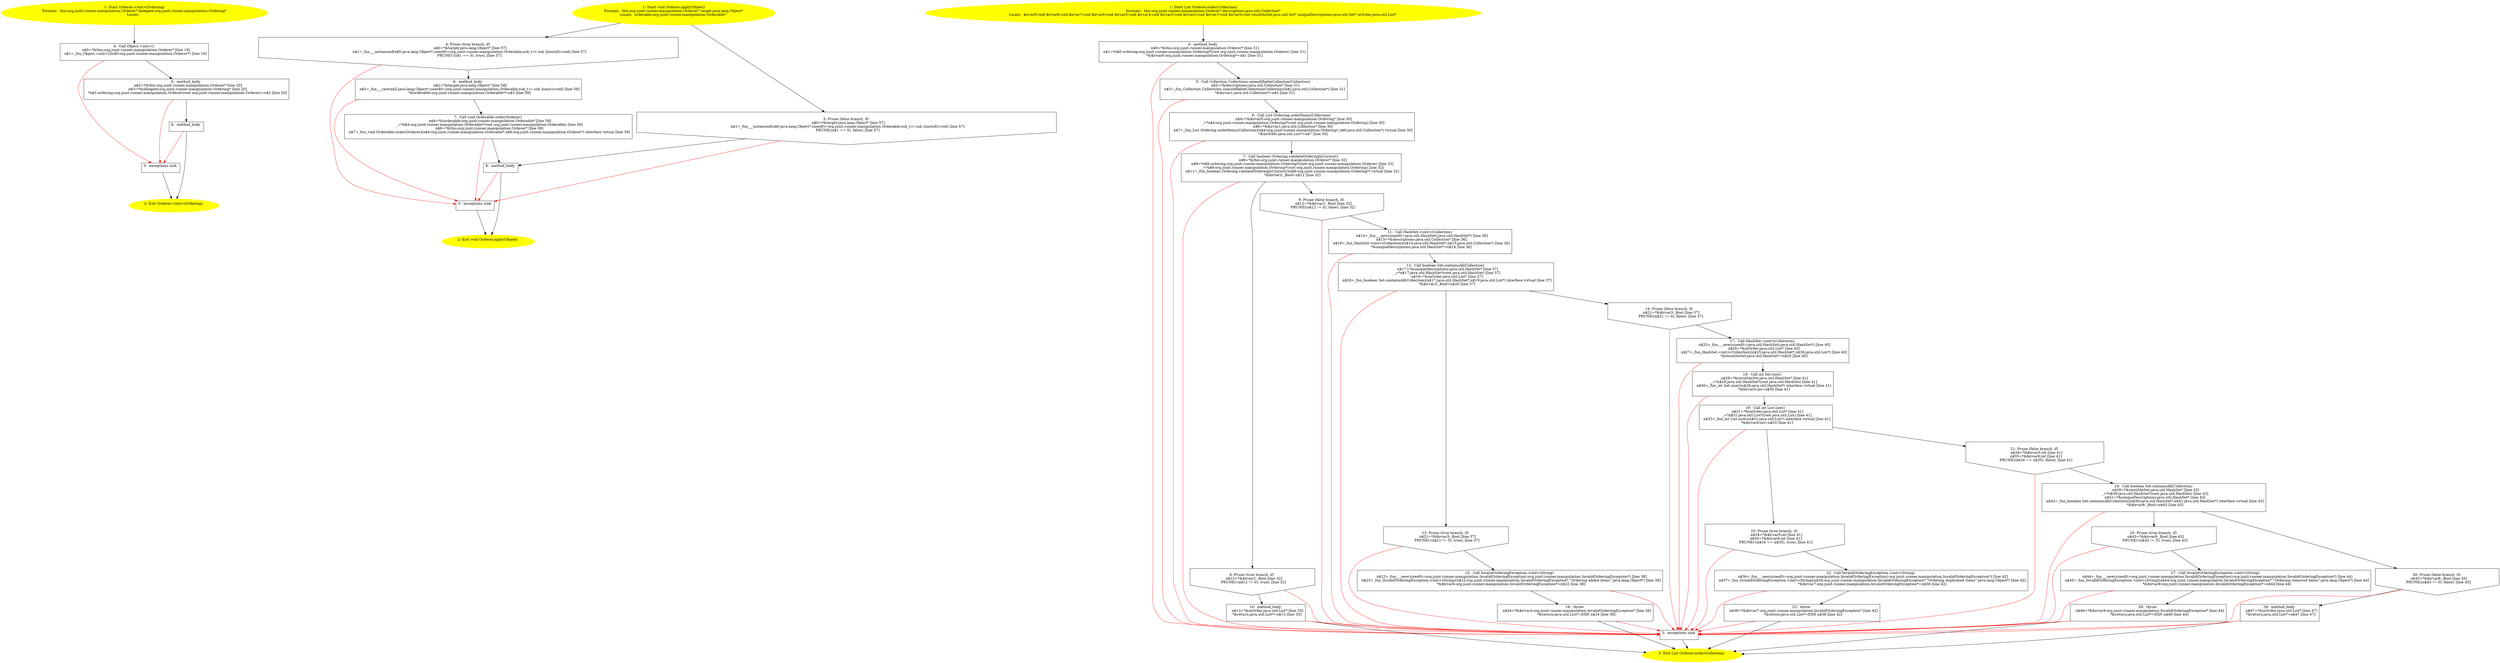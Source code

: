 /* @generated */
digraph cfg {
"org.junit.runner.manipulation.Orderer.<init>(org.junit.runner.manipulation.Ordering).95172a54df13add87d477e87bd391825_1" [label="1: Start Orderer.<init>(Ordering)\nFormals:  this:org.junit.runner.manipulation.Orderer* delegate:org.junit.runner.manipulation.Ordering*\nLocals:  \n  " color=yellow style=filled]
	

	 "org.junit.runner.manipulation.Orderer.<init>(org.junit.runner.manipulation.Ordering).95172a54df13add87d477e87bd391825_1" -> "org.junit.runner.manipulation.Orderer.<init>(org.junit.runner.manipulation.Ordering).95172a54df13add87d477e87bd391825_4" ;
"org.junit.runner.manipulation.Orderer.<init>(org.junit.runner.manipulation.Ordering).95172a54df13add87d477e87bd391825_2" [label="2: Exit Orderer.<init>(Ordering) \n  " color=yellow style=filled]
	

"org.junit.runner.manipulation.Orderer.<init>(org.junit.runner.manipulation.Ordering).95172a54df13add87d477e87bd391825_3" [label="3:  exceptions sink \n  " shape="box"]
	

	 "org.junit.runner.manipulation.Orderer.<init>(org.junit.runner.manipulation.Ordering).95172a54df13add87d477e87bd391825_3" -> "org.junit.runner.manipulation.Orderer.<init>(org.junit.runner.manipulation.Ordering).95172a54df13add87d477e87bd391825_2" ;
"org.junit.runner.manipulation.Orderer.<init>(org.junit.runner.manipulation.Ordering).95172a54df13add87d477e87bd391825_4" [label="4:  Call Object.<init>() \n   n$0=*&this:org.junit.runner.manipulation.Orderer* [line 19]\n  n$1=_fun_Object.<init>()(n$0:org.junit.runner.manipulation.Orderer*) [line 19]\n " shape="box"]
	

	 "org.junit.runner.manipulation.Orderer.<init>(org.junit.runner.manipulation.Ordering).95172a54df13add87d477e87bd391825_4" -> "org.junit.runner.manipulation.Orderer.<init>(org.junit.runner.manipulation.Ordering).95172a54df13add87d477e87bd391825_5" ;
	 "org.junit.runner.manipulation.Orderer.<init>(org.junit.runner.manipulation.Ordering).95172a54df13add87d477e87bd391825_4" -> "org.junit.runner.manipulation.Orderer.<init>(org.junit.runner.manipulation.Ordering).95172a54df13add87d477e87bd391825_3" [color="red" ];
"org.junit.runner.manipulation.Orderer.<init>(org.junit.runner.manipulation.Ordering).95172a54df13add87d477e87bd391825_5" [label="5:  method_body \n   n$2=*&this:org.junit.runner.manipulation.Orderer* [line 20]\n  n$3=*&delegate:org.junit.runner.manipulation.Ordering* [line 20]\n  *n$2.ordering:org.junit.runner.manipulation.Orderer(root org.junit.runner.manipulation.Orderer)=n$3 [line 20]\n " shape="box"]
	

	 "org.junit.runner.manipulation.Orderer.<init>(org.junit.runner.manipulation.Ordering).95172a54df13add87d477e87bd391825_5" -> "org.junit.runner.manipulation.Orderer.<init>(org.junit.runner.manipulation.Ordering).95172a54df13add87d477e87bd391825_6" ;
	 "org.junit.runner.manipulation.Orderer.<init>(org.junit.runner.manipulation.Ordering).95172a54df13add87d477e87bd391825_5" -> "org.junit.runner.manipulation.Orderer.<init>(org.junit.runner.manipulation.Ordering).95172a54df13add87d477e87bd391825_3" [color="red" ];
"org.junit.runner.manipulation.Orderer.<init>(org.junit.runner.manipulation.Ordering).95172a54df13add87d477e87bd391825_6" [label="6:  method_body \n  " shape="box"]
	

	 "org.junit.runner.manipulation.Orderer.<init>(org.junit.runner.manipulation.Ordering).95172a54df13add87d477e87bd391825_6" -> "org.junit.runner.manipulation.Orderer.<init>(org.junit.runner.manipulation.Ordering).95172a54df13add87d477e87bd391825_2" ;
	 "org.junit.runner.manipulation.Orderer.<init>(org.junit.runner.manipulation.Ordering).95172a54df13add87d477e87bd391825_6" -> "org.junit.runner.manipulation.Orderer.<init>(org.junit.runner.manipulation.Ordering).95172a54df13add87d477e87bd391825_3" [color="red" ];
"org.junit.runner.manipulation.Orderer.apply(java.lang.Object):void.17057fcf87f6c75ee6af06251559b785_1" [label="1: Start void Orderer.apply(Object)\nFormals:  this:org.junit.runner.manipulation.Orderer* target:java.lang.Object*\nLocals:  orderable:org.junit.runner.manipulation.Orderable* \n  " color=yellow style=filled]
	

	 "org.junit.runner.manipulation.Orderer.apply(java.lang.Object):void.17057fcf87f6c75ee6af06251559b785_1" -> "org.junit.runner.manipulation.Orderer.apply(java.lang.Object):void.17057fcf87f6c75ee6af06251559b785_4" ;
	 "org.junit.runner.manipulation.Orderer.apply(java.lang.Object):void.17057fcf87f6c75ee6af06251559b785_1" -> "org.junit.runner.manipulation.Orderer.apply(java.lang.Object):void.17057fcf87f6c75ee6af06251559b785_5" ;
"org.junit.runner.manipulation.Orderer.apply(java.lang.Object):void.17057fcf87f6c75ee6af06251559b785_2" [label="2: Exit void Orderer.apply(Object) \n  " color=yellow style=filled]
	

"org.junit.runner.manipulation.Orderer.apply(java.lang.Object):void.17057fcf87f6c75ee6af06251559b785_3" [label="3:  exceptions sink \n  " shape="box"]
	

	 "org.junit.runner.manipulation.Orderer.apply(java.lang.Object):void.17057fcf87f6c75ee6af06251559b785_3" -> "org.junit.runner.manipulation.Orderer.apply(java.lang.Object):void.17057fcf87f6c75ee6af06251559b785_2" ;
"org.junit.runner.manipulation.Orderer.apply(java.lang.Object):void.17057fcf87f6c75ee6af06251559b785_4" [label="4: Prune (true branch, if) \n   n$0=*&target:java.lang.Object* [line 57]\n  n$1=_fun___instanceof(n$0:java.lang.Object*,sizeof(t=org.junit.runner.manipulation.Orderable;sub_t=( sub )(instof)):void) [line 57]\n  PRUNE(!(n$1 == 0), true); [line 57]\n " shape="invhouse"]
	

	 "org.junit.runner.manipulation.Orderer.apply(java.lang.Object):void.17057fcf87f6c75ee6af06251559b785_4" -> "org.junit.runner.manipulation.Orderer.apply(java.lang.Object):void.17057fcf87f6c75ee6af06251559b785_6" ;
	 "org.junit.runner.manipulation.Orderer.apply(java.lang.Object):void.17057fcf87f6c75ee6af06251559b785_4" -> "org.junit.runner.manipulation.Orderer.apply(java.lang.Object):void.17057fcf87f6c75ee6af06251559b785_3" [color="red" ];
"org.junit.runner.manipulation.Orderer.apply(java.lang.Object):void.17057fcf87f6c75ee6af06251559b785_5" [label="5: Prune (false branch, if) \n   n$0=*&target:java.lang.Object* [line 57]\n  n$1=_fun___instanceof(n$0:java.lang.Object*,sizeof(t=org.junit.runner.manipulation.Orderable;sub_t=( sub )(instof)):void) [line 57]\n  PRUNE((n$1 == 0), false); [line 57]\n " shape="invhouse"]
	

	 "org.junit.runner.manipulation.Orderer.apply(java.lang.Object):void.17057fcf87f6c75ee6af06251559b785_5" -> "org.junit.runner.manipulation.Orderer.apply(java.lang.Object):void.17057fcf87f6c75ee6af06251559b785_8" ;
	 "org.junit.runner.manipulation.Orderer.apply(java.lang.Object):void.17057fcf87f6c75ee6af06251559b785_5" -> "org.junit.runner.manipulation.Orderer.apply(java.lang.Object):void.17057fcf87f6c75ee6af06251559b785_3" [color="red" ];
"org.junit.runner.manipulation.Orderer.apply(java.lang.Object):void.17057fcf87f6c75ee6af06251559b785_6" [label="6:  method_body \n   n$2=*&target:java.lang.Object* [line 58]\n  n$3=_fun___cast(n$2:java.lang.Object*,sizeof(t=org.junit.runner.manipulation.Orderable;sub_t=( sub )(cast)):void) [line 58]\n  *&orderable:org.junit.runner.manipulation.Orderable*=n$3 [line 58]\n " shape="box"]
	

	 "org.junit.runner.manipulation.Orderer.apply(java.lang.Object):void.17057fcf87f6c75ee6af06251559b785_6" -> "org.junit.runner.manipulation.Orderer.apply(java.lang.Object):void.17057fcf87f6c75ee6af06251559b785_7" ;
	 "org.junit.runner.manipulation.Orderer.apply(java.lang.Object):void.17057fcf87f6c75ee6af06251559b785_6" -> "org.junit.runner.manipulation.Orderer.apply(java.lang.Object):void.17057fcf87f6c75ee6af06251559b785_3" [color="red" ];
"org.junit.runner.manipulation.Orderer.apply(java.lang.Object):void.17057fcf87f6c75ee6af06251559b785_7" [label="7:  Call void Orderable.order(Orderer) \n   n$4=*&orderable:org.junit.runner.manipulation.Orderable* [line 59]\n  _=*n$4:org.junit.runner.manipulation.Orderable*(root org.junit.runner.manipulation.Orderable) [line 59]\n  n$6=*&this:org.junit.runner.manipulation.Orderer* [line 59]\n  n$7=_fun_void Orderable.order(Orderer)(n$4:org.junit.runner.manipulation.Orderable*,n$6:org.junit.runner.manipulation.Orderer*) interface virtual [line 59]\n " shape="box"]
	

	 "org.junit.runner.manipulation.Orderer.apply(java.lang.Object):void.17057fcf87f6c75ee6af06251559b785_7" -> "org.junit.runner.manipulation.Orderer.apply(java.lang.Object):void.17057fcf87f6c75ee6af06251559b785_8" ;
	 "org.junit.runner.manipulation.Orderer.apply(java.lang.Object):void.17057fcf87f6c75ee6af06251559b785_7" -> "org.junit.runner.manipulation.Orderer.apply(java.lang.Object):void.17057fcf87f6c75ee6af06251559b785_3" [color="red" ];
"org.junit.runner.manipulation.Orderer.apply(java.lang.Object):void.17057fcf87f6c75ee6af06251559b785_8" [label="8:  method_body \n  " shape="box"]
	

	 "org.junit.runner.manipulation.Orderer.apply(java.lang.Object):void.17057fcf87f6c75ee6af06251559b785_8" -> "org.junit.runner.manipulation.Orderer.apply(java.lang.Object):void.17057fcf87f6c75ee6af06251559b785_2" ;
	 "org.junit.runner.manipulation.Orderer.apply(java.lang.Object):void.17057fcf87f6c75ee6af06251559b785_8" -> "org.junit.runner.manipulation.Orderer.apply(java.lang.Object):void.17057fcf87f6c75ee6af06251559b785_3" [color="red" ];
"org.junit.runner.manipulation.Orderer.order(java.util.Collection):java.util.List.30d7fe86133164f8639c0d1f185ce03c_1" [label="1: Start List Orderer.order(Collection)\nFormals:  this:org.junit.runner.manipulation.Orderer* descriptions:java.util.Collection*\nLocals:  $irvar9:void $irvar8:void $irvar7:void $irvar6:void $irvar5:void $irvar4:void $irvar3:void $irvar2:void $irvar1:void $irvar0:void resultAsSet:java.util.Set* uniqueDescriptions:java.util.Set* inOrder:java.util.List* \n  " color=yellow style=filled]
	

	 "org.junit.runner.manipulation.Orderer.order(java.util.Collection):java.util.List.30d7fe86133164f8639c0d1f185ce03c_1" -> "org.junit.runner.manipulation.Orderer.order(java.util.Collection):java.util.List.30d7fe86133164f8639c0d1f185ce03c_4" ;
"org.junit.runner.manipulation.Orderer.order(java.util.Collection):java.util.List.30d7fe86133164f8639c0d1f185ce03c_2" [label="2: Exit List Orderer.order(Collection) \n  " color=yellow style=filled]
	

"org.junit.runner.manipulation.Orderer.order(java.util.Collection):java.util.List.30d7fe86133164f8639c0d1f185ce03c_3" [label="3:  exceptions sink \n  " shape="box"]
	

	 "org.junit.runner.manipulation.Orderer.order(java.util.Collection):java.util.List.30d7fe86133164f8639c0d1f185ce03c_3" -> "org.junit.runner.manipulation.Orderer.order(java.util.Collection):java.util.List.30d7fe86133164f8639c0d1f185ce03c_2" ;
"org.junit.runner.manipulation.Orderer.order(java.util.Collection):java.util.List.30d7fe86133164f8639c0d1f185ce03c_4" [label="4:  method_body \n   n$0=*&this:org.junit.runner.manipulation.Orderer* [line 31]\n  n$1=*n$0.ordering:org.junit.runner.manipulation.Ordering*(root org.junit.runner.manipulation.Orderer) [line 31]\n  *&$irvar0:org.junit.runner.manipulation.Ordering*=n$1 [line 31]\n " shape="box"]
	

	 "org.junit.runner.manipulation.Orderer.order(java.util.Collection):java.util.List.30d7fe86133164f8639c0d1f185ce03c_4" -> "org.junit.runner.manipulation.Orderer.order(java.util.Collection):java.util.List.30d7fe86133164f8639c0d1f185ce03c_5" ;
	 "org.junit.runner.manipulation.Orderer.order(java.util.Collection):java.util.List.30d7fe86133164f8639c0d1f185ce03c_4" -> "org.junit.runner.manipulation.Orderer.order(java.util.Collection):java.util.List.30d7fe86133164f8639c0d1f185ce03c_3" [color="red" ];
"org.junit.runner.manipulation.Orderer.order(java.util.Collection):java.util.List.30d7fe86133164f8639c0d1f185ce03c_5" [label="5:  Call Collection Collections.unmodifiableCollection(Collection) \n   n$2=*&descriptions:java.util.Collection* [line 31]\n  n$3=_fun_Collection Collections.unmodifiableCollection(Collection)(n$2:java.util.Collection*) [line 31]\n  *&$irvar1:java.util.Collection*=n$3 [line 31]\n " shape="box"]
	

	 "org.junit.runner.manipulation.Orderer.order(java.util.Collection):java.util.List.30d7fe86133164f8639c0d1f185ce03c_5" -> "org.junit.runner.manipulation.Orderer.order(java.util.Collection):java.util.List.30d7fe86133164f8639c0d1f185ce03c_6" ;
	 "org.junit.runner.manipulation.Orderer.order(java.util.Collection):java.util.List.30d7fe86133164f8639c0d1f185ce03c_5" -> "org.junit.runner.manipulation.Orderer.order(java.util.Collection):java.util.List.30d7fe86133164f8639c0d1f185ce03c_3" [color="red" ];
"org.junit.runner.manipulation.Orderer.order(java.util.Collection):java.util.List.30d7fe86133164f8639c0d1f185ce03c_6" [label="6:  Call List Ordering.orderItems(Collection) \n   n$4=*&$irvar0:org.junit.runner.manipulation.Ordering* [line 30]\n  _=*n$4:org.junit.runner.manipulation.Ordering*(root org.junit.runner.manipulation.Ordering) [line 30]\n  n$6=*&$irvar1:java.util.Collection* [line 30]\n  n$7=_fun_List Ordering.orderItems(Collection)(n$4:org.junit.runner.manipulation.Ordering*,n$6:java.util.Collection*) virtual [line 30]\n  *&inOrder:java.util.List*=n$7 [line 30]\n " shape="box"]
	

	 "org.junit.runner.manipulation.Orderer.order(java.util.Collection):java.util.List.30d7fe86133164f8639c0d1f185ce03c_6" -> "org.junit.runner.manipulation.Orderer.order(java.util.Collection):java.util.List.30d7fe86133164f8639c0d1f185ce03c_7" ;
	 "org.junit.runner.manipulation.Orderer.order(java.util.Collection):java.util.List.30d7fe86133164f8639c0d1f185ce03c_6" -> "org.junit.runner.manipulation.Orderer.order(java.util.Collection):java.util.List.30d7fe86133164f8639c0d1f185ce03c_3" [color="red" ];
"org.junit.runner.manipulation.Orderer.order(java.util.Collection):java.util.List.30d7fe86133164f8639c0d1f185ce03c_7" [label="7:  Call boolean Ordering.validateOrderingIsCorrect() \n   n$8=*&this:org.junit.runner.manipulation.Orderer* [line 32]\n  n$9=*n$8.ordering:org.junit.runner.manipulation.Ordering*(root org.junit.runner.manipulation.Orderer) [line 32]\n  _=*n$9:org.junit.runner.manipulation.Ordering*(root org.junit.runner.manipulation.Ordering) [line 32]\n  n$11=_fun_boolean Ordering.validateOrderingIsCorrect()(n$9:org.junit.runner.manipulation.Ordering*) virtual [line 32]\n  *&$irvar2:_Bool=n$11 [line 32]\n " shape="box"]
	

	 "org.junit.runner.manipulation.Orderer.order(java.util.Collection):java.util.List.30d7fe86133164f8639c0d1f185ce03c_7" -> "org.junit.runner.manipulation.Orderer.order(java.util.Collection):java.util.List.30d7fe86133164f8639c0d1f185ce03c_8" ;
	 "org.junit.runner.manipulation.Orderer.order(java.util.Collection):java.util.List.30d7fe86133164f8639c0d1f185ce03c_7" -> "org.junit.runner.manipulation.Orderer.order(java.util.Collection):java.util.List.30d7fe86133164f8639c0d1f185ce03c_9" ;
	 "org.junit.runner.manipulation.Orderer.order(java.util.Collection):java.util.List.30d7fe86133164f8639c0d1f185ce03c_7" -> "org.junit.runner.manipulation.Orderer.order(java.util.Collection):java.util.List.30d7fe86133164f8639c0d1f185ce03c_3" [color="red" ];
"org.junit.runner.manipulation.Orderer.order(java.util.Collection):java.util.List.30d7fe86133164f8639c0d1f185ce03c_8" [label="8: Prune (true branch, if) \n   n$12=*&$irvar2:_Bool [line 32]\n  PRUNE(!(n$12 != 0), true); [line 32]\n " shape="invhouse"]
	

	 "org.junit.runner.manipulation.Orderer.order(java.util.Collection):java.util.List.30d7fe86133164f8639c0d1f185ce03c_8" -> "org.junit.runner.manipulation.Orderer.order(java.util.Collection):java.util.List.30d7fe86133164f8639c0d1f185ce03c_10" ;
	 "org.junit.runner.manipulation.Orderer.order(java.util.Collection):java.util.List.30d7fe86133164f8639c0d1f185ce03c_8" -> "org.junit.runner.manipulation.Orderer.order(java.util.Collection):java.util.List.30d7fe86133164f8639c0d1f185ce03c_3" [color="red" ];
"org.junit.runner.manipulation.Orderer.order(java.util.Collection):java.util.List.30d7fe86133164f8639c0d1f185ce03c_9" [label="9: Prune (false branch, if) \n   n$12=*&$irvar2:_Bool [line 32]\n  PRUNE((n$12 != 0), false); [line 32]\n " shape="invhouse"]
	

	 "org.junit.runner.manipulation.Orderer.order(java.util.Collection):java.util.List.30d7fe86133164f8639c0d1f185ce03c_9" -> "org.junit.runner.manipulation.Orderer.order(java.util.Collection):java.util.List.30d7fe86133164f8639c0d1f185ce03c_11" ;
	 "org.junit.runner.manipulation.Orderer.order(java.util.Collection):java.util.List.30d7fe86133164f8639c0d1f185ce03c_9" -> "org.junit.runner.manipulation.Orderer.order(java.util.Collection):java.util.List.30d7fe86133164f8639c0d1f185ce03c_3" [color="red" ];
"org.junit.runner.manipulation.Orderer.order(java.util.Collection):java.util.List.30d7fe86133164f8639c0d1f185ce03c_10" [label="10:  method_body \n   n$13=*&inOrder:java.util.List* [line 33]\n  *&return:java.util.List*=n$13 [line 33]\n " shape="box"]
	

	 "org.junit.runner.manipulation.Orderer.order(java.util.Collection):java.util.List.30d7fe86133164f8639c0d1f185ce03c_10" -> "org.junit.runner.manipulation.Orderer.order(java.util.Collection):java.util.List.30d7fe86133164f8639c0d1f185ce03c_2" ;
	 "org.junit.runner.manipulation.Orderer.order(java.util.Collection):java.util.List.30d7fe86133164f8639c0d1f185ce03c_10" -> "org.junit.runner.manipulation.Orderer.order(java.util.Collection):java.util.List.30d7fe86133164f8639c0d1f185ce03c_3" [color="red" ];
"org.junit.runner.manipulation.Orderer.order(java.util.Collection):java.util.List.30d7fe86133164f8639c0d1f185ce03c_11" [label="11:  Call HashSet.<init>(Collection) \n   n$14=_fun___new(sizeof(t=java.util.HashSet):java.util.HashSet*) [line 36]\n  n$15=*&descriptions:java.util.Collection* [line 36]\n  n$16=_fun_HashSet.<init>(Collection)(n$14:java.util.HashSet*,n$15:java.util.Collection*) [line 36]\n  *&uniqueDescriptions:java.util.HashSet*=n$14 [line 36]\n " shape="box"]
	

	 "org.junit.runner.manipulation.Orderer.order(java.util.Collection):java.util.List.30d7fe86133164f8639c0d1f185ce03c_11" -> "org.junit.runner.manipulation.Orderer.order(java.util.Collection):java.util.List.30d7fe86133164f8639c0d1f185ce03c_12" ;
	 "org.junit.runner.manipulation.Orderer.order(java.util.Collection):java.util.List.30d7fe86133164f8639c0d1f185ce03c_11" -> "org.junit.runner.manipulation.Orderer.order(java.util.Collection):java.util.List.30d7fe86133164f8639c0d1f185ce03c_3" [color="red" ];
"org.junit.runner.manipulation.Orderer.order(java.util.Collection):java.util.List.30d7fe86133164f8639c0d1f185ce03c_12" [label="12:  Call boolean Set.containsAll(Collection) \n   n$17=*&uniqueDescriptions:java.util.HashSet* [line 37]\n  _=*n$17:java.util.HashSet*(root java.util.HashSet) [line 37]\n  n$19=*&inOrder:java.util.List* [line 37]\n  n$20=_fun_boolean Set.containsAll(Collection)(n$17:java.util.HashSet*,n$19:java.util.List*) interface virtual [line 37]\n  *&$irvar3:_Bool=n$20 [line 37]\n " shape="box"]
	

	 "org.junit.runner.manipulation.Orderer.order(java.util.Collection):java.util.List.30d7fe86133164f8639c0d1f185ce03c_12" -> "org.junit.runner.manipulation.Orderer.order(java.util.Collection):java.util.List.30d7fe86133164f8639c0d1f185ce03c_13" ;
	 "org.junit.runner.manipulation.Orderer.order(java.util.Collection):java.util.List.30d7fe86133164f8639c0d1f185ce03c_12" -> "org.junit.runner.manipulation.Orderer.order(java.util.Collection):java.util.List.30d7fe86133164f8639c0d1f185ce03c_14" ;
	 "org.junit.runner.manipulation.Orderer.order(java.util.Collection):java.util.List.30d7fe86133164f8639c0d1f185ce03c_12" -> "org.junit.runner.manipulation.Orderer.order(java.util.Collection):java.util.List.30d7fe86133164f8639c0d1f185ce03c_3" [color="red" ];
"org.junit.runner.manipulation.Orderer.order(java.util.Collection):java.util.List.30d7fe86133164f8639c0d1f185ce03c_13" [label="13: Prune (true branch, if) \n   n$21=*&$irvar3:_Bool [line 37]\n  PRUNE(!(n$21 != 0), true); [line 37]\n " shape="invhouse"]
	

	 "org.junit.runner.manipulation.Orderer.order(java.util.Collection):java.util.List.30d7fe86133164f8639c0d1f185ce03c_13" -> "org.junit.runner.manipulation.Orderer.order(java.util.Collection):java.util.List.30d7fe86133164f8639c0d1f185ce03c_15" ;
	 "org.junit.runner.manipulation.Orderer.order(java.util.Collection):java.util.List.30d7fe86133164f8639c0d1f185ce03c_13" -> "org.junit.runner.manipulation.Orderer.order(java.util.Collection):java.util.List.30d7fe86133164f8639c0d1f185ce03c_3" [color="red" ];
"org.junit.runner.manipulation.Orderer.order(java.util.Collection):java.util.List.30d7fe86133164f8639c0d1f185ce03c_14" [label="14: Prune (false branch, if) \n   n$21=*&$irvar3:_Bool [line 37]\n  PRUNE((n$21 != 0), false); [line 37]\n " shape="invhouse"]
	

	 "org.junit.runner.manipulation.Orderer.order(java.util.Collection):java.util.List.30d7fe86133164f8639c0d1f185ce03c_14" -> "org.junit.runner.manipulation.Orderer.order(java.util.Collection):java.util.List.30d7fe86133164f8639c0d1f185ce03c_17" ;
	 "org.junit.runner.manipulation.Orderer.order(java.util.Collection):java.util.List.30d7fe86133164f8639c0d1f185ce03c_14" -> "org.junit.runner.manipulation.Orderer.order(java.util.Collection):java.util.List.30d7fe86133164f8639c0d1f185ce03c_3" [color="red" ];
"org.junit.runner.manipulation.Orderer.order(java.util.Collection):java.util.List.30d7fe86133164f8639c0d1f185ce03c_15" [label="15:  Call InvalidOrderingException.<init>(String) \n   n$22=_fun___new(sizeof(t=org.junit.runner.manipulation.InvalidOrderingException):org.junit.runner.manipulation.InvalidOrderingException*) [line 38]\n  n$23=_fun_InvalidOrderingException.<init>(String)(n$22:org.junit.runner.manipulation.InvalidOrderingException*,\"Ordering added items\":java.lang.Object*) [line 38]\n  *&$irvar4:org.junit.runner.manipulation.InvalidOrderingException*=n$22 [line 38]\n " shape="box"]
	

	 "org.junit.runner.manipulation.Orderer.order(java.util.Collection):java.util.List.30d7fe86133164f8639c0d1f185ce03c_15" -> "org.junit.runner.manipulation.Orderer.order(java.util.Collection):java.util.List.30d7fe86133164f8639c0d1f185ce03c_16" ;
	 "org.junit.runner.manipulation.Orderer.order(java.util.Collection):java.util.List.30d7fe86133164f8639c0d1f185ce03c_15" -> "org.junit.runner.manipulation.Orderer.order(java.util.Collection):java.util.List.30d7fe86133164f8639c0d1f185ce03c_3" [color="red" ];
"org.junit.runner.manipulation.Orderer.order(java.util.Collection):java.util.List.30d7fe86133164f8639c0d1f185ce03c_16" [label="16:  throw \n   n$24=*&$irvar4:org.junit.runner.manipulation.InvalidOrderingException* [line 38]\n  *&return:java.util.List*=EXN n$24 [line 38]\n " shape="box"]
	

	 "org.junit.runner.manipulation.Orderer.order(java.util.Collection):java.util.List.30d7fe86133164f8639c0d1f185ce03c_16" -> "org.junit.runner.manipulation.Orderer.order(java.util.Collection):java.util.List.30d7fe86133164f8639c0d1f185ce03c_2" ;
	 "org.junit.runner.manipulation.Orderer.order(java.util.Collection):java.util.List.30d7fe86133164f8639c0d1f185ce03c_16" -> "org.junit.runner.manipulation.Orderer.order(java.util.Collection):java.util.List.30d7fe86133164f8639c0d1f185ce03c_3" [color="red" ];
"org.junit.runner.manipulation.Orderer.order(java.util.Collection):java.util.List.30d7fe86133164f8639c0d1f185ce03c_17" [label="17:  Call HashSet.<init>(Collection) \n   n$25=_fun___new(sizeof(t=java.util.HashSet):java.util.HashSet*) [line 40]\n  n$26=*&inOrder:java.util.List* [line 40]\n  n$27=_fun_HashSet.<init>(Collection)(n$25:java.util.HashSet*,n$26:java.util.List*) [line 40]\n  *&resultAsSet:java.util.HashSet*=n$25 [line 40]\n " shape="box"]
	

	 "org.junit.runner.manipulation.Orderer.order(java.util.Collection):java.util.List.30d7fe86133164f8639c0d1f185ce03c_17" -> "org.junit.runner.manipulation.Orderer.order(java.util.Collection):java.util.List.30d7fe86133164f8639c0d1f185ce03c_18" ;
	 "org.junit.runner.manipulation.Orderer.order(java.util.Collection):java.util.List.30d7fe86133164f8639c0d1f185ce03c_17" -> "org.junit.runner.manipulation.Orderer.order(java.util.Collection):java.util.List.30d7fe86133164f8639c0d1f185ce03c_3" [color="red" ];
"org.junit.runner.manipulation.Orderer.order(java.util.Collection):java.util.List.30d7fe86133164f8639c0d1f185ce03c_18" [label="18:  Call int Set.size() \n   n$28=*&resultAsSet:java.util.HashSet* [line 41]\n  _=*n$28:java.util.HashSet*(root java.util.HashSet) [line 41]\n  n$30=_fun_int Set.size()(n$28:java.util.HashSet*) interface virtual [line 41]\n  *&$irvar5:int=n$30 [line 41]\n " shape="box"]
	

	 "org.junit.runner.manipulation.Orderer.order(java.util.Collection):java.util.List.30d7fe86133164f8639c0d1f185ce03c_18" -> "org.junit.runner.manipulation.Orderer.order(java.util.Collection):java.util.List.30d7fe86133164f8639c0d1f185ce03c_19" ;
	 "org.junit.runner.manipulation.Orderer.order(java.util.Collection):java.util.List.30d7fe86133164f8639c0d1f185ce03c_18" -> "org.junit.runner.manipulation.Orderer.order(java.util.Collection):java.util.List.30d7fe86133164f8639c0d1f185ce03c_3" [color="red" ];
"org.junit.runner.manipulation.Orderer.order(java.util.Collection):java.util.List.30d7fe86133164f8639c0d1f185ce03c_19" [label="19:  Call int List.size() \n   n$31=*&inOrder:java.util.List* [line 41]\n  _=*n$31:java.util.List*(root java.util.List) [line 41]\n  n$33=_fun_int List.size()(n$31:java.util.List*) interface virtual [line 41]\n  *&$irvar6:int=n$33 [line 41]\n " shape="box"]
	

	 "org.junit.runner.manipulation.Orderer.order(java.util.Collection):java.util.List.30d7fe86133164f8639c0d1f185ce03c_19" -> "org.junit.runner.manipulation.Orderer.order(java.util.Collection):java.util.List.30d7fe86133164f8639c0d1f185ce03c_20" ;
	 "org.junit.runner.manipulation.Orderer.order(java.util.Collection):java.util.List.30d7fe86133164f8639c0d1f185ce03c_19" -> "org.junit.runner.manipulation.Orderer.order(java.util.Collection):java.util.List.30d7fe86133164f8639c0d1f185ce03c_21" ;
	 "org.junit.runner.manipulation.Orderer.order(java.util.Collection):java.util.List.30d7fe86133164f8639c0d1f185ce03c_19" -> "org.junit.runner.manipulation.Orderer.order(java.util.Collection):java.util.List.30d7fe86133164f8639c0d1f185ce03c_3" [color="red" ];
"org.junit.runner.manipulation.Orderer.order(java.util.Collection):java.util.List.30d7fe86133164f8639c0d1f185ce03c_20" [label="20: Prune (true branch, if) \n   n$34=*&$irvar5:int [line 41]\n  n$35=*&$irvar6:int [line 41]\n  PRUNE(!(n$34 == n$35), true); [line 41]\n " shape="invhouse"]
	

	 "org.junit.runner.manipulation.Orderer.order(java.util.Collection):java.util.List.30d7fe86133164f8639c0d1f185ce03c_20" -> "org.junit.runner.manipulation.Orderer.order(java.util.Collection):java.util.List.30d7fe86133164f8639c0d1f185ce03c_22" ;
	 "org.junit.runner.manipulation.Orderer.order(java.util.Collection):java.util.List.30d7fe86133164f8639c0d1f185ce03c_20" -> "org.junit.runner.manipulation.Orderer.order(java.util.Collection):java.util.List.30d7fe86133164f8639c0d1f185ce03c_3" [color="red" ];
"org.junit.runner.manipulation.Orderer.order(java.util.Collection):java.util.List.30d7fe86133164f8639c0d1f185ce03c_21" [label="21: Prune (false branch, if) \n   n$34=*&$irvar5:int [line 41]\n  n$35=*&$irvar6:int [line 41]\n  PRUNE((n$34 == n$35), false); [line 41]\n " shape="invhouse"]
	

	 "org.junit.runner.manipulation.Orderer.order(java.util.Collection):java.util.List.30d7fe86133164f8639c0d1f185ce03c_21" -> "org.junit.runner.manipulation.Orderer.order(java.util.Collection):java.util.List.30d7fe86133164f8639c0d1f185ce03c_24" ;
	 "org.junit.runner.manipulation.Orderer.order(java.util.Collection):java.util.List.30d7fe86133164f8639c0d1f185ce03c_21" -> "org.junit.runner.manipulation.Orderer.order(java.util.Collection):java.util.List.30d7fe86133164f8639c0d1f185ce03c_3" [color="red" ];
"org.junit.runner.manipulation.Orderer.order(java.util.Collection):java.util.List.30d7fe86133164f8639c0d1f185ce03c_22" [label="22:  Call InvalidOrderingException.<init>(String) \n   n$36=_fun___new(sizeof(t=org.junit.runner.manipulation.InvalidOrderingException):org.junit.runner.manipulation.InvalidOrderingException*) [line 42]\n  n$37=_fun_InvalidOrderingException.<init>(String)(n$36:org.junit.runner.manipulation.InvalidOrderingException*,\"Ordering duplicated items\":java.lang.Object*) [line 42]\n  *&$irvar7:org.junit.runner.manipulation.InvalidOrderingException*=n$36 [line 42]\n " shape="box"]
	

	 "org.junit.runner.manipulation.Orderer.order(java.util.Collection):java.util.List.30d7fe86133164f8639c0d1f185ce03c_22" -> "org.junit.runner.manipulation.Orderer.order(java.util.Collection):java.util.List.30d7fe86133164f8639c0d1f185ce03c_23" ;
	 "org.junit.runner.manipulation.Orderer.order(java.util.Collection):java.util.List.30d7fe86133164f8639c0d1f185ce03c_22" -> "org.junit.runner.manipulation.Orderer.order(java.util.Collection):java.util.List.30d7fe86133164f8639c0d1f185ce03c_3" [color="red" ];
"org.junit.runner.manipulation.Orderer.order(java.util.Collection):java.util.List.30d7fe86133164f8639c0d1f185ce03c_23" [label="23:  throw \n   n$38=*&$irvar7:org.junit.runner.manipulation.InvalidOrderingException* [line 42]\n  *&return:java.util.List*=EXN n$38 [line 42]\n " shape="box"]
	

	 "org.junit.runner.manipulation.Orderer.order(java.util.Collection):java.util.List.30d7fe86133164f8639c0d1f185ce03c_23" -> "org.junit.runner.manipulation.Orderer.order(java.util.Collection):java.util.List.30d7fe86133164f8639c0d1f185ce03c_2" ;
	 "org.junit.runner.manipulation.Orderer.order(java.util.Collection):java.util.List.30d7fe86133164f8639c0d1f185ce03c_23" -> "org.junit.runner.manipulation.Orderer.order(java.util.Collection):java.util.List.30d7fe86133164f8639c0d1f185ce03c_3" [color="red" ];
"org.junit.runner.manipulation.Orderer.order(java.util.Collection):java.util.List.30d7fe86133164f8639c0d1f185ce03c_24" [label="24:  Call boolean Set.containsAll(Collection) \n   n$39=*&resultAsSet:java.util.HashSet* [line 43]\n  _=*n$39:java.util.HashSet*(root java.util.HashSet) [line 43]\n  n$41=*&uniqueDescriptions:java.util.HashSet* [line 43]\n  n$42=_fun_boolean Set.containsAll(Collection)(n$39:java.util.HashSet*,n$41:java.util.HashSet*) interface virtual [line 43]\n  *&$irvar8:_Bool=n$42 [line 43]\n " shape="box"]
	

	 "org.junit.runner.manipulation.Orderer.order(java.util.Collection):java.util.List.30d7fe86133164f8639c0d1f185ce03c_24" -> "org.junit.runner.manipulation.Orderer.order(java.util.Collection):java.util.List.30d7fe86133164f8639c0d1f185ce03c_25" ;
	 "org.junit.runner.manipulation.Orderer.order(java.util.Collection):java.util.List.30d7fe86133164f8639c0d1f185ce03c_24" -> "org.junit.runner.manipulation.Orderer.order(java.util.Collection):java.util.List.30d7fe86133164f8639c0d1f185ce03c_26" ;
	 "org.junit.runner.manipulation.Orderer.order(java.util.Collection):java.util.List.30d7fe86133164f8639c0d1f185ce03c_24" -> "org.junit.runner.manipulation.Orderer.order(java.util.Collection):java.util.List.30d7fe86133164f8639c0d1f185ce03c_3" [color="red" ];
"org.junit.runner.manipulation.Orderer.order(java.util.Collection):java.util.List.30d7fe86133164f8639c0d1f185ce03c_25" [label="25: Prune (true branch, if) \n   n$43=*&$irvar8:_Bool [line 43]\n  PRUNE(!(n$43 != 0), true); [line 43]\n " shape="invhouse"]
	

	 "org.junit.runner.manipulation.Orderer.order(java.util.Collection):java.util.List.30d7fe86133164f8639c0d1f185ce03c_25" -> "org.junit.runner.manipulation.Orderer.order(java.util.Collection):java.util.List.30d7fe86133164f8639c0d1f185ce03c_27" ;
	 "org.junit.runner.manipulation.Orderer.order(java.util.Collection):java.util.List.30d7fe86133164f8639c0d1f185ce03c_25" -> "org.junit.runner.manipulation.Orderer.order(java.util.Collection):java.util.List.30d7fe86133164f8639c0d1f185ce03c_3" [color="red" ];
"org.junit.runner.manipulation.Orderer.order(java.util.Collection):java.util.List.30d7fe86133164f8639c0d1f185ce03c_26" [label="26: Prune (false branch, if) \n   n$43=*&$irvar8:_Bool [line 43]\n  PRUNE((n$43 != 0), false); [line 43]\n " shape="invhouse"]
	

	 "org.junit.runner.manipulation.Orderer.order(java.util.Collection):java.util.List.30d7fe86133164f8639c0d1f185ce03c_26" -> "org.junit.runner.manipulation.Orderer.order(java.util.Collection):java.util.List.30d7fe86133164f8639c0d1f185ce03c_29" ;
	 "org.junit.runner.manipulation.Orderer.order(java.util.Collection):java.util.List.30d7fe86133164f8639c0d1f185ce03c_26" -> "org.junit.runner.manipulation.Orderer.order(java.util.Collection):java.util.List.30d7fe86133164f8639c0d1f185ce03c_3" [color="red" ];
"org.junit.runner.manipulation.Orderer.order(java.util.Collection):java.util.List.30d7fe86133164f8639c0d1f185ce03c_27" [label="27:  Call InvalidOrderingException.<init>(String) \n   n$44=_fun___new(sizeof(t=org.junit.runner.manipulation.InvalidOrderingException):org.junit.runner.manipulation.InvalidOrderingException*) [line 44]\n  n$45=_fun_InvalidOrderingException.<init>(String)(n$44:org.junit.runner.manipulation.InvalidOrderingException*,\"Ordering removed items\":java.lang.Object*) [line 44]\n  *&$irvar9:org.junit.runner.manipulation.InvalidOrderingException*=n$44 [line 44]\n " shape="box"]
	

	 "org.junit.runner.manipulation.Orderer.order(java.util.Collection):java.util.List.30d7fe86133164f8639c0d1f185ce03c_27" -> "org.junit.runner.manipulation.Orderer.order(java.util.Collection):java.util.List.30d7fe86133164f8639c0d1f185ce03c_28" ;
	 "org.junit.runner.manipulation.Orderer.order(java.util.Collection):java.util.List.30d7fe86133164f8639c0d1f185ce03c_27" -> "org.junit.runner.manipulation.Orderer.order(java.util.Collection):java.util.List.30d7fe86133164f8639c0d1f185ce03c_3" [color="red" ];
"org.junit.runner.manipulation.Orderer.order(java.util.Collection):java.util.List.30d7fe86133164f8639c0d1f185ce03c_28" [label="28:  throw \n   n$46=*&$irvar9:org.junit.runner.manipulation.InvalidOrderingException* [line 44]\n  *&return:java.util.List*=EXN n$46 [line 44]\n " shape="box"]
	

	 "org.junit.runner.manipulation.Orderer.order(java.util.Collection):java.util.List.30d7fe86133164f8639c0d1f185ce03c_28" -> "org.junit.runner.manipulation.Orderer.order(java.util.Collection):java.util.List.30d7fe86133164f8639c0d1f185ce03c_2" ;
	 "org.junit.runner.manipulation.Orderer.order(java.util.Collection):java.util.List.30d7fe86133164f8639c0d1f185ce03c_28" -> "org.junit.runner.manipulation.Orderer.order(java.util.Collection):java.util.List.30d7fe86133164f8639c0d1f185ce03c_3" [color="red" ];
"org.junit.runner.manipulation.Orderer.order(java.util.Collection):java.util.List.30d7fe86133164f8639c0d1f185ce03c_29" [label="29:  method_body \n   n$47=*&inOrder:java.util.List* [line 47]\n  *&return:java.util.List*=n$47 [line 47]\n " shape="box"]
	

	 "org.junit.runner.manipulation.Orderer.order(java.util.Collection):java.util.List.30d7fe86133164f8639c0d1f185ce03c_29" -> "org.junit.runner.manipulation.Orderer.order(java.util.Collection):java.util.List.30d7fe86133164f8639c0d1f185ce03c_2" ;
	 "org.junit.runner.manipulation.Orderer.order(java.util.Collection):java.util.List.30d7fe86133164f8639c0d1f185ce03c_29" -> "org.junit.runner.manipulation.Orderer.order(java.util.Collection):java.util.List.30d7fe86133164f8639c0d1f185ce03c_3" [color="red" ];
}
